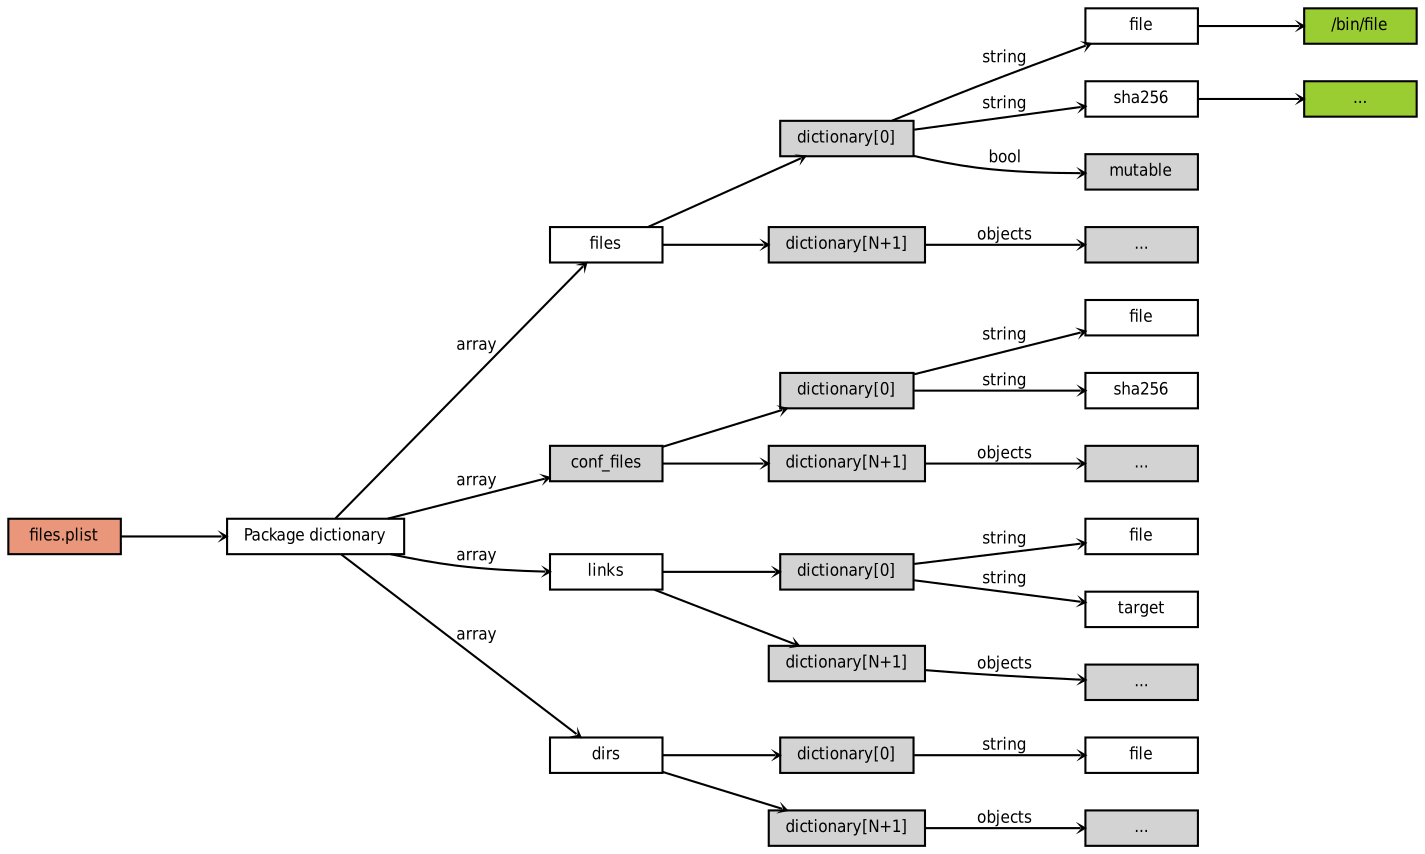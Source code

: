 digraph pkg_files_dictionary {
	graph [rankdir=LR,ranksep="0.7"];
	edge [arrowhead="vee",arrowsize="0.2",fontname="DejaVuSansCondensed",fontsize="8"];
	node [height=".1",shape=box,fontname="DejaVuSansCondensed",fontsize="8"];
	files_plist -> main;
	files_plist [style=filled,fillcolor=darksalmon,label="files.plist"];
	main [label="Package dictionary"];
	main -> files [label=array];
	files -> files_dict;
	files -> files_dict1;
	files_dict [style=filled,label="dictionary[0]"];
	files_dict1 [style=filled,label="dictionary[N+1]"];
	files_dict -> file [label=string];
	files_dict -> file_sha256 [label=string];
	files_dict -> file_mutable [label=bool];
	file -> file_value;
	file_value [style=filled,fillcolor="yellowgreen",label="/bin/file"];
	file_sha256 [label=sha256];
	file_sha256 -> sha256_value;
	file_mutable [style=filled,label=mutable];
	sha256_value [style=filled,fillcolor="yellowgreen",label="..."];
	files_dict1 -> files_dict1_objs [style=filled,label="objects"];
	files_dict1_objs [style=filled,label="..."];
	main -> conf_files [label=array];
	conf_files [style=filled];
	conf_files -> conf_files_dict;
	conf_files -> conf_files_dict1;
	conf_files_dict [style=filled,label="dictionary[0]"];
	conf_files_dict1 [style=filled,label="dictionary[N+1]"];
	conf_files_dict -> cf_file [label=string];
	conf_files_dict -> cf_sha256 [label=string];
	conf_files_dict1 -> conf_files_dict1_objs [style=filled,label="objects"];
	conf_files_dict1_objs [style=filled,label="..."];
	cf_file [label=file];
	cf_sha256 [label=sha256];
	conf_files_dict [style=filled];
	main -> links [label=array];
	links -> links_dict;
	links -> links_dict1;
	links_dict [style=filled,label="dictionary[0]"];
	links_dict1 [style=filled,label="dictionary[N+1]"];
	links_dict -> link_file [label=string];
	links_dict -> link_target [label=string];
	link_file [label=file];
	link_target [label=target];
	links_dict1 -> links_dict1_objs [style=filled,label="objects"];
	links_dict1_objs [style=filled,label="..."];
	main -> dirs [label=array];
	dirs -> dirs_dict;
	dirs -> dirs_dict1;
	dirs_dict [style=filled,label="dictionary[0]"];
	dirs_dict1 [style=filled,label="dictionary[N+1]"];
	dirs_dict -> dirs_file [label=string];
	dirs_file [label=file];
	dirs_dict1 -> dirs_dict1_objs [style=filled,label="objects"];
	dirs_dict1_objs [style=filled,label="..."];
}
